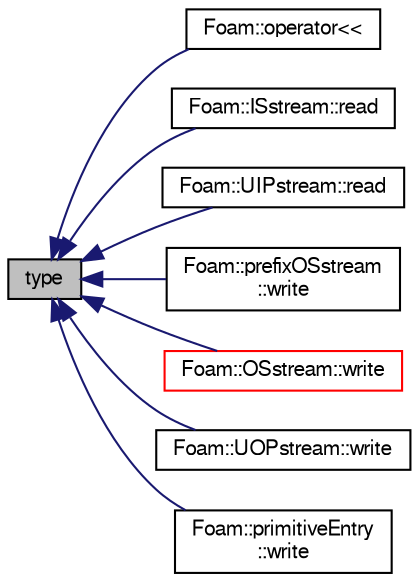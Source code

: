 digraph "type"
{
  bgcolor="transparent";
  edge [fontname="FreeSans",fontsize="10",labelfontname="FreeSans",labelfontsize="10"];
  node [fontname="FreeSans",fontsize="10",shape=record];
  rankdir="LR";
  Node1 [label="type",height=0.2,width=0.4,color="black", fillcolor="grey75", style="filled" fontcolor="black"];
  Node1 -> Node2 [dir="back",color="midnightblue",fontsize="10",style="solid",fontname="FreeSans"];
  Node2 [label="Foam::operator\<\<",height=0.2,width=0.4,color="black",URL="$a10237.html#a609e356ecf969e67ae8ffc4d99dc9c64"];
  Node1 -> Node3 [dir="back",color="midnightblue",fontsize="10",style="solid",fontname="FreeSans"];
  Node3 [label="Foam::ISstream::read",height=0.2,width=0.4,color="black",URL="$a01161.html#a3d4b02e5b143d1a4ba9a5b34f11b4ed1",tooltip="Return next token from stream. "];
  Node1 -> Node4 [dir="back",color="midnightblue",fontsize="10",style="solid",fontname="FreeSans"];
  Node4 [label="Foam::UIPstream::read",height=0.2,width=0.4,color="black",URL="$a02658.html#a3d4b02e5b143d1a4ba9a5b34f11b4ed1",tooltip="Return next token from stream. "];
  Node1 -> Node5 [dir="back",color="midnightblue",fontsize="10",style="solid",fontname="FreeSans"];
  Node5 [label="Foam::prefixOSstream\l::write",height=0.2,width=0.4,color="black",URL="$a01896.html#a52c3f56f115b2b9b1b7db001a3784003",tooltip="Write next token to stream. "];
  Node1 -> Node6 [dir="back",color="midnightblue",fontsize="10",style="solid",fontname="FreeSans"];
  Node6 [label="Foam::OSstream::write",height=0.2,width=0.4,color="red",URL="$a01686.html#a52c3f56f115b2b9b1b7db001a3784003",tooltip="Write next token to stream. "];
  Node1 -> Node7 [dir="back",color="midnightblue",fontsize="10",style="solid",fontname="FreeSans"];
  Node7 [label="Foam::UOPstream::write",height=0.2,width=0.4,color="black",URL="$a02687.html#a52c3f56f115b2b9b1b7db001a3784003",tooltip="Write next token to stream. "];
  Node1 -> Node8 [dir="back",color="midnightblue",fontsize="10",style="solid",fontname="FreeSans"];
  Node8 [label="Foam::primitiveEntry\l::write",height=0.2,width=0.4,color="black",URL="$a01910.html#aabe3ca6c5535c5216fad0a8da611489e",tooltip="Write, optionally with contents only (no keyword, etc) "];
}
